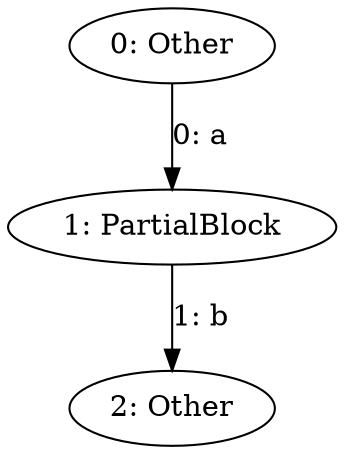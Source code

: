 digraph {
    0 [ label = "0: Other" ]
    1 [ label = "1: PartialBlock" ]
    2 [ label = "2: Other" ]
    0 -> 1 [ label = "0: a" ]
    1 -> 2 [ label = "1: b" ]
}
